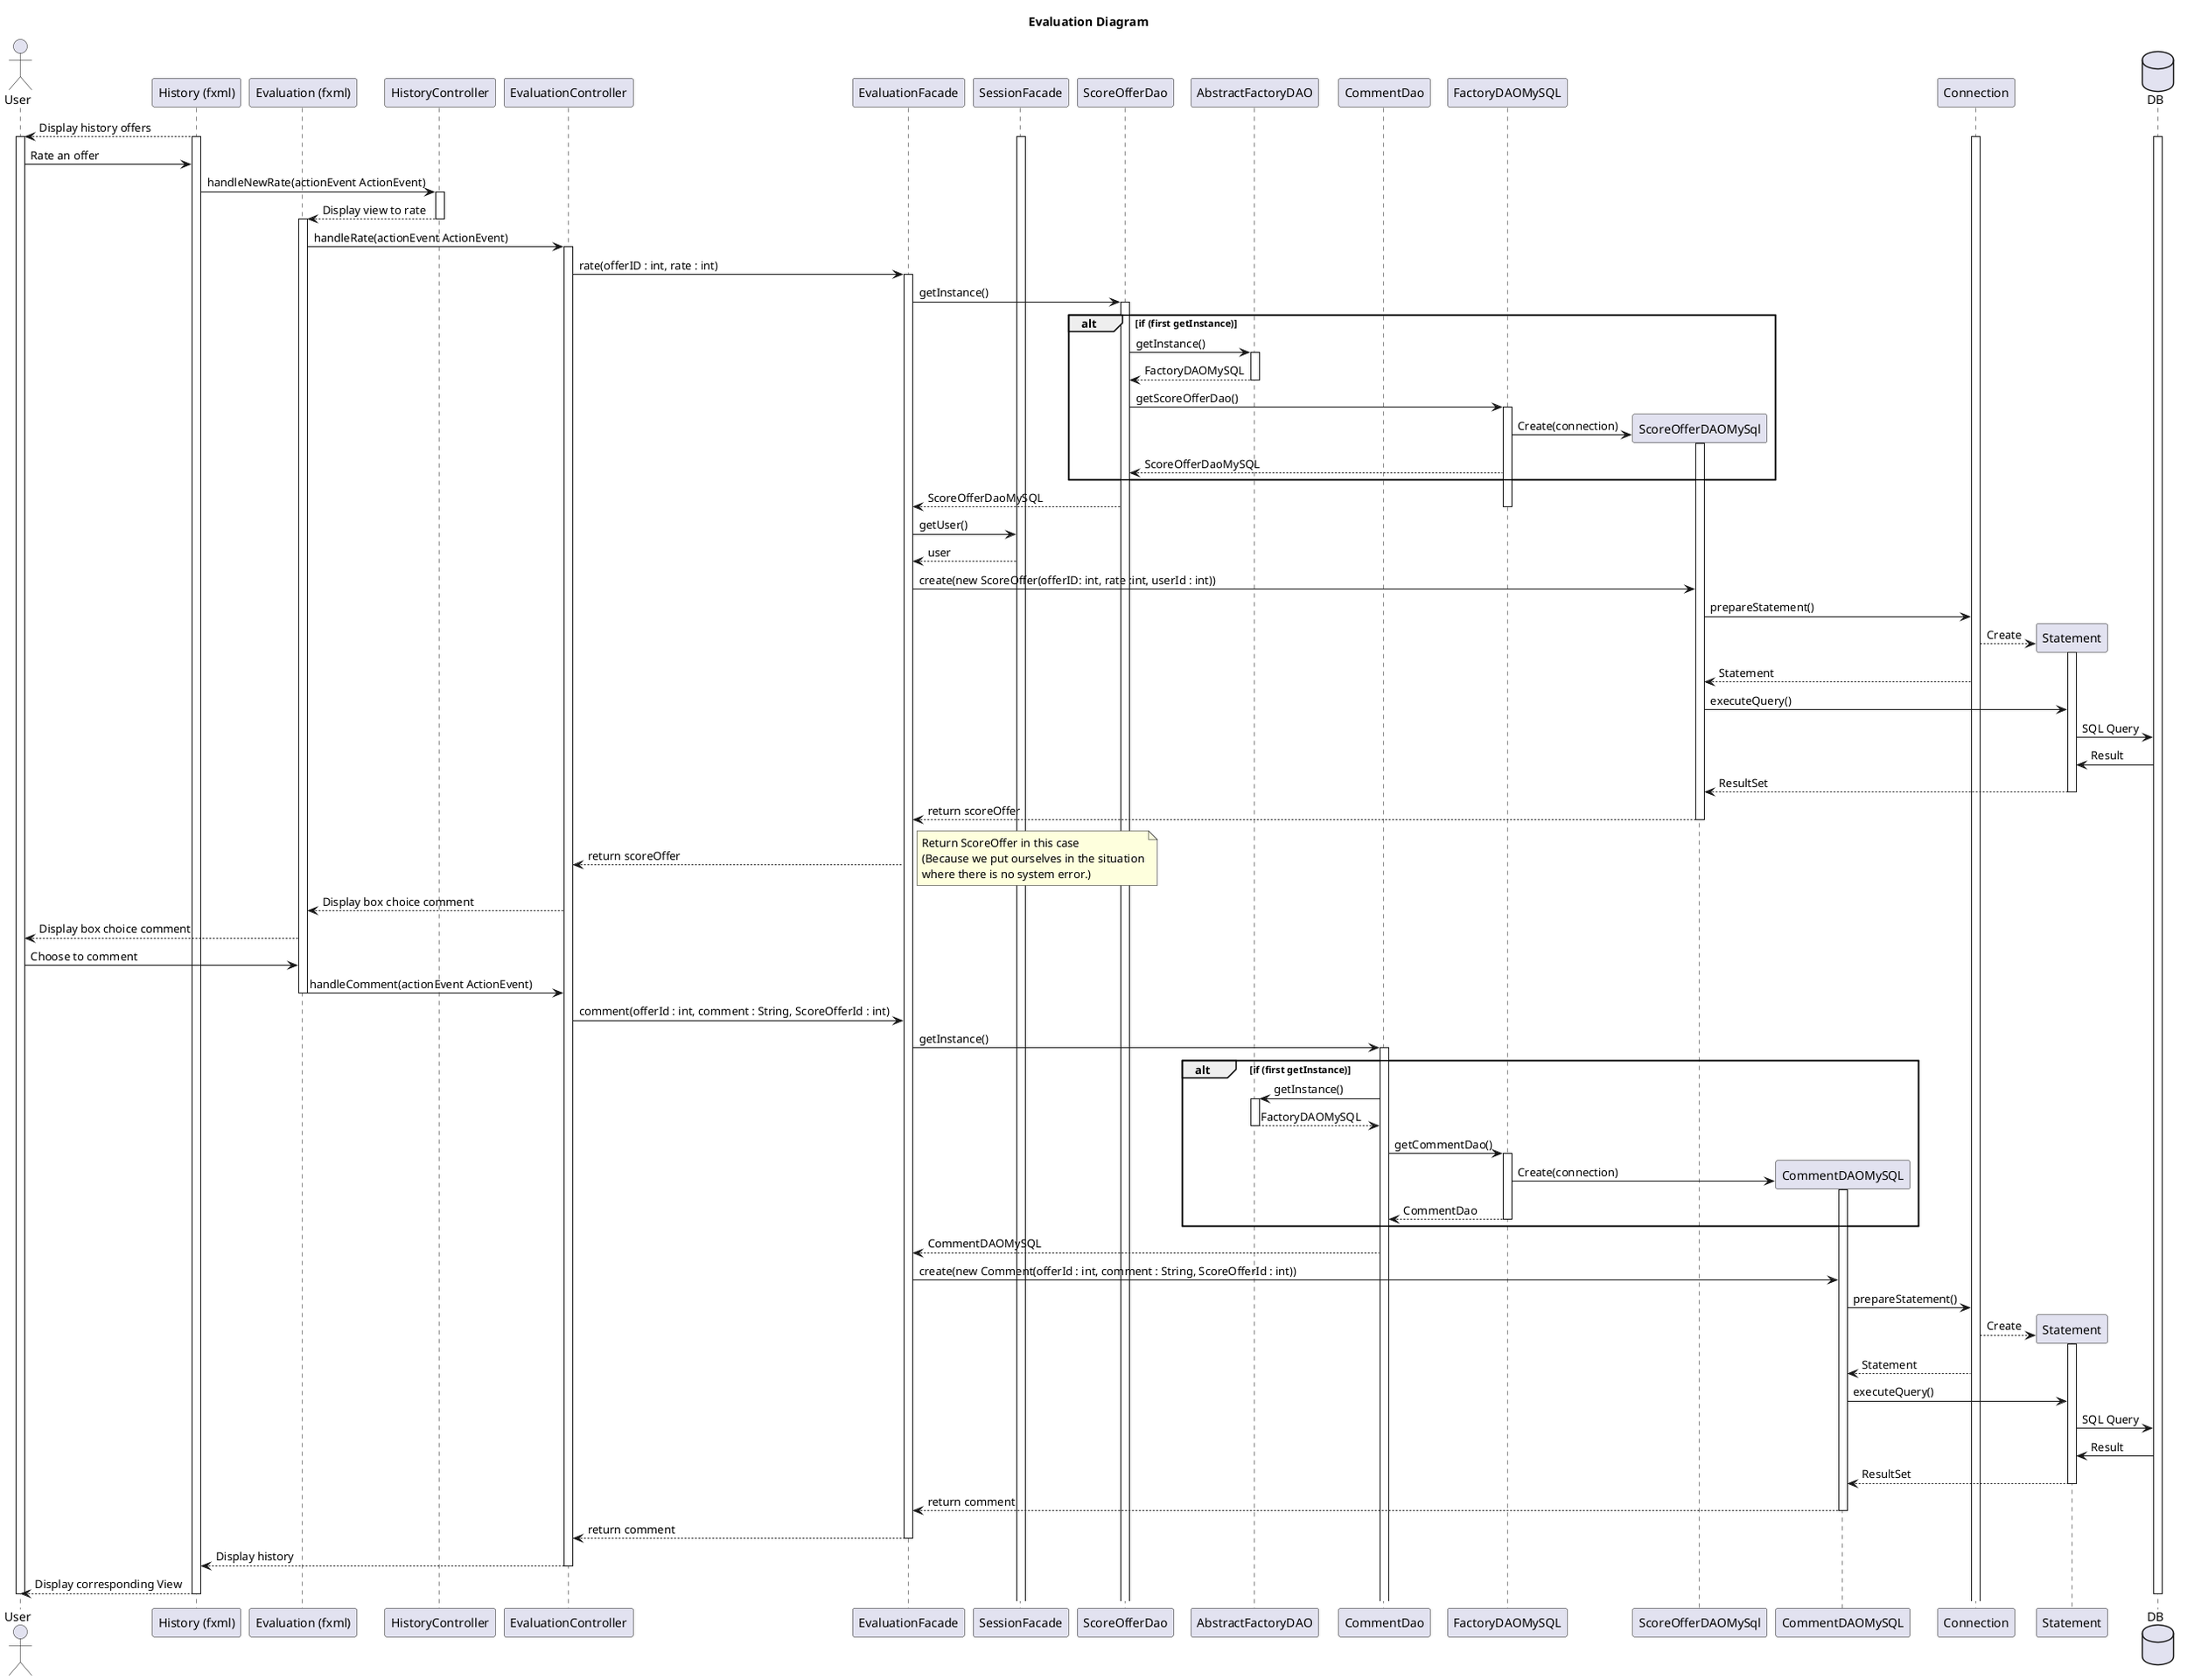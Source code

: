 @startuml
title Evaluation Diagram

actor User
participant "History (fxml)"
participant "Evaluation (fxml)" as evView
participant HistoryController
participant EvaluationController
participant EvaluationFacade
participant SessionFacade
participant ScoreOfferDao
participant AbstractFactoryDAO
participant CommentDao
participant FactoryDAOMySQL
participant ScoreOfferDAOMySql
participant CommentDAOMySQL
participant Connection
participant Statement
database DB


"History (fxml)"-->User: Display history offers

activate "History (fxml)"
activate User
activate DB
activate SessionFacade
activate Connection

User->"History (fxml)": Rate an offer

"History (fxml)"->HistoryController: handleNewRate(actionEvent ActionEvent)

activate HistoryController
HistoryController --> evView :  Display view to rate
deactivate HistoryController
activate evView
evView -> EvaluationController : handleRate(actionEvent ActionEvent)

activate EvaluationController
EvaluationController->EvaluationFacade: rate(offerID : int, rate : int)



activate EvaluationFacade
EvaluationFacade->ScoreOfferDao : getInstance()
alt if (first getInstance)
    activate ScoreOfferDao
    ScoreOfferDao -> AbstractFactoryDAO : getInstance()
    activate AbstractFactoryDAO
    AbstractFactoryDAO --> ScoreOfferDao : FactoryDAOMySQL
    deactivate AbstractFactoryDAO

    ScoreOfferDao -> FactoryDAOMySQL : getScoreOfferDao()
    activate FactoryDAOMySQL
    FactoryDAOMySQL -> ScoreOfferDAOMySql **:Create(connection)
    activate ScoreOfferDAOMySql
    FactoryDAOMySQL --> ScoreOfferDao : ScoreOfferDaoMySQL
end

ScoreOfferDao --> EvaluationFacade : ScoreOfferDaoMySQL



deactivate FactoryDAOMySQL
EvaluationFacade -> SessionFacade : getUser()
SessionFacade --> EvaluationFacade : user
EvaluationFacade->ScoreOfferDAOMySql: create(new ScoreOffer(offerID: int, rate :int, userId : int))

ScoreOfferDAOMySql->Connection: prepareStatement()


Connection-->Statement **: Create

activate Statement

Connection-->ScoreOfferDAOMySql: Statement



ScoreOfferDAOMySql->Statement:executeQuery()

Statement->DB: SQL Query

DB->Statement:Result

Statement-->ScoreOfferDAOMySql: ResultSet

deactivate Statement

ScoreOfferDAOMySql-->EvaluationFacade: return scoreOffer
deactivate ScoreOfferDAOMySql


EvaluationFacade --> EvaluationController : return scoreOffer
note right
    Return ScoreOffer in this case
    (Because we put ourselves in the situation
    where there is no system error.)
end note



EvaluationController --> evView : Display box choice comment
evView --> User : Display box choice comment
User -> evView : Choose to comment
evView -> EvaluationController : handleComment(actionEvent ActionEvent)
deactivate evView
EvaluationController -> EvaluationFacade : comment(offerId : int, comment : String, ScoreOfferId : int)

EvaluationFacade->CommentDao : getInstance()
alt if (first getInstance)
    activate CommentDao
    CommentDao -> AbstractFactoryDAO : getInstance()
    activate AbstractFactoryDAO
    AbstractFactoryDAO --> CommentDao : FactoryDAOMySQL
    deactivate AbstractFactoryDAO

    CommentDao -> FactoryDAOMySQL : getCommentDao()
    activate FactoryDAOMySQL
    FactoryDAOMySQL -> CommentDAOMySQL **:Create(connection)
    activate CommentDAOMySQL
    FactoryDAOMySQL --> CommentDao : CommentDao

    deactivate FactoryDAOMySQL
end

CommentDao --> EvaluationFacade : CommentDAOMySQL



EvaluationFacade -> CommentDAOMySQL : create(new Comment(offerId : int, comment : String, ScoreOfferId : int))

CommentDAOMySQL->Connection: prepareStatement()

Connection-->Statement **: Create

activate Statement

Connection-->CommentDAOMySQL: Statement


CommentDAOMySQL->Statement:executeQuery()

Statement->DB: SQL Query

DB->Statement:Result

Statement-->CommentDAOMySQL: ResultSet

deactivate Statement
CommentDAOMySQL --> EvaluationFacade : return comment
deactivate CommentDAOMySQL
EvaluationFacade --> EvaluationController : return comment
deactivate EvaluationFacade
EvaluationController --> "History (fxml)" : Display history
deactivate EvaluationController
deactivate EvaluationFacade

deactivate HistoryController

"History (fxml)" --> User: Display corresponding View

deactivate "History (fxml)"
deactivate DB
deactivate User

@enduml